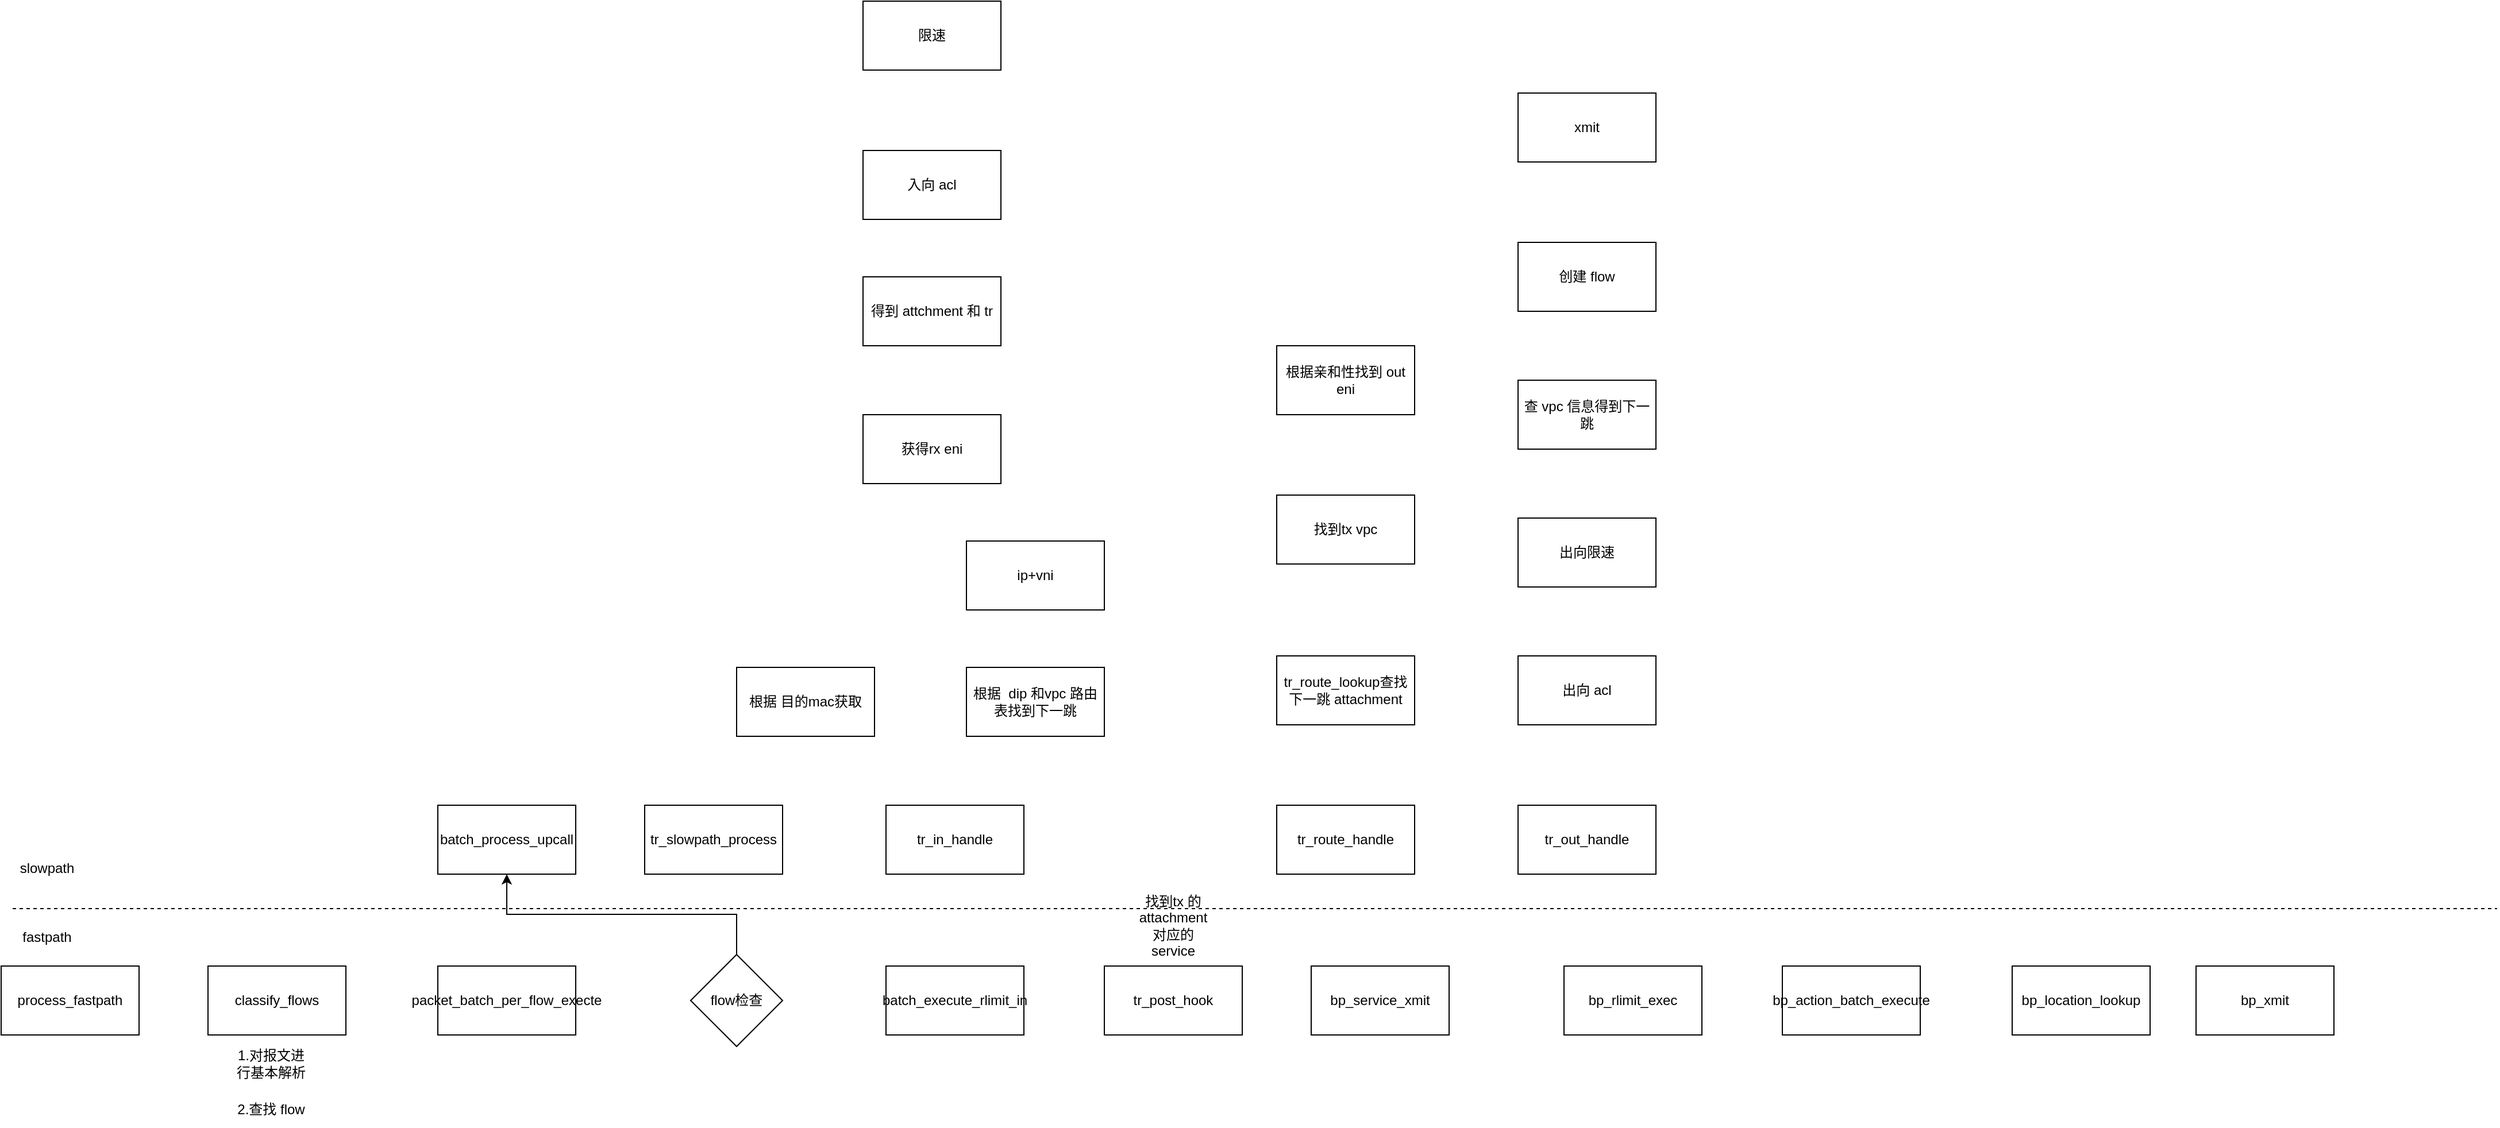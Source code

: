<mxfile version="21.5.0" type="github">
  <diagram name="第 1 页" id="87Yfs_Ntz_JQIKTqwcT3">
    <mxGraphModel dx="1187" dy="710" grid="1" gridSize="10" guides="1" tooltips="1" connect="1" arrows="1" fold="1" page="1" pageScale="1" pageWidth="3300" pageHeight="4681" math="0" shadow="0">
      <root>
        <mxCell id="0" />
        <mxCell id="1" parent="0" />
        <mxCell id="91VsN9PyEfKSXGo8g_rL-1" value="process_fastpath" style="rounded=0;whiteSpace=wrap;html=1;" vertex="1" parent="1">
          <mxGeometry x="340" y="4310" width="120" height="60" as="geometry" />
        </mxCell>
        <mxCell id="91VsN9PyEfKSXGo8g_rL-2" value="classify_flows" style="rounded=0;whiteSpace=wrap;html=1;" vertex="1" parent="1">
          <mxGeometry x="520" y="4310" width="120" height="60" as="geometry" />
        </mxCell>
        <mxCell id="91VsN9PyEfKSXGo8g_rL-3" value="1.对报文进行基本解析" style="text;html=1;strokeColor=none;fillColor=none;align=center;verticalAlign=middle;whiteSpace=wrap;rounded=0;" vertex="1" parent="1">
          <mxGeometry x="540" y="4380" width="70" height="30" as="geometry" />
        </mxCell>
        <mxCell id="91VsN9PyEfKSXGo8g_rL-4" value="2.查找 flow" style="text;html=1;strokeColor=none;fillColor=none;align=center;verticalAlign=middle;whiteSpace=wrap;rounded=0;" vertex="1" parent="1">
          <mxGeometry x="540" y="4420" width="70" height="30" as="geometry" />
        </mxCell>
        <mxCell id="91VsN9PyEfKSXGo8g_rL-6" value="batch_process_upcall" style="rounded=0;whiteSpace=wrap;html=1;" vertex="1" parent="1">
          <mxGeometry x="720" y="4170" width="120" height="60" as="geometry" />
        </mxCell>
        <mxCell id="91VsN9PyEfKSXGo8g_rL-7" value="packet_batch_per_flow_execte" style="rounded=0;whiteSpace=wrap;html=1;" vertex="1" parent="1">
          <mxGeometry x="720" y="4310" width="120" height="60" as="geometry" />
        </mxCell>
        <mxCell id="91VsN9PyEfKSXGo8g_rL-9" style="edgeStyle=orthogonalEdgeStyle;rounded=0;orthogonalLoop=1;jettySize=auto;html=1;exitX=0.5;exitY=0;exitDx=0;exitDy=0;entryX=0.5;entryY=1;entryDx=0;entryDy=0;" edge="1" parent="1" source="91VsN9PyEfKSXGo8g_rL-8" target="91VsN9PyEfKSXGo8g_rL-6">
          <mxGeometry relative="1" as="geometry" />
        </mxCell>
        <mxCell id="91VsN9PyEfKSXGo8g_rL-8" value="flow检查" style="rhombus;whiteSpace=wrap;html=1;" vertex="1" parent="1">
          <mxGeometry x="940" y="4300" width="80" height="80" as="geometry" />
        </mxCell>
        <mxCell id="91VsN9PyEfKSXGo8g_rL-10" value="batch_execute_rlimit_in" style="rounded=0;whiteSpace=wrap;html=1;" vertex="1" parent="1">
          <mxGeometry x="1110" y="4310" width="120" height="60" as="geometry" />
        </mxCell>
        <mxCell id="91VsN9PyEfKSXGo8g_rL-11" value="tr_post_hook" style="rounded=0;whiteSpace=wrap;html=1;" vertex="1" parent="1">
          <mxGeometry x="1300" y="4310" width="120" height="60" as="geometry" />
        </mxCell>
        <mxCell id="91VsN9PyEfKSXGo8g_rL-12" value="bp_service_xmit" style="rounded=0;whiteSpace=wrap;html=1;" vertex="1" parent="1">
          <mxGeometry x="1480" y="4310" width="120" height="60" as="geometry" />
        </mxCell>
        <mxCell id="91VsN9PyEfKSXGo8g_rL-13" value="bp_rlimit_exec" style="rounded=0;whiteSpace=wrap;html=1;" vertex="1" parent="1">
          <mxGeometry x="1700" y="4310" width="120" height="60" as="geometry" />
        </mxCell>
        <mxCell id="91VsN9PyEfKSXGo8g_rL-14" value="bp_action_batch_execute" style="rounded=0;whiteSpace=wrap;html=1;" vertex="1" parent="1">
          <mxGeometry x="1890" y="4310" width="120" height="60" as="geometry" />
        </mxCell>
        <mxCell id="91VsN9PyEfKSXGo8g_rL-15" value="bp_location_lookup" style="rounded=0;whiteSpace=wrap;html=1;" vertex="1" parent="1">
          <mxGeometry x="2090" y="4310" width="120" height="60" as="geometry" />
        </mxCell>
        <mxCell id="91VsN9PyEfKSXGo8g_rL-16" value="bp_xmit" style="rounded=0;whiteSpace=wrap;html=1;" vertex="1" parent="1">
          <mxGeometry x="2250" y="4310" width="120" height="60" as="geometry" />
        </mxCell>
        <mxCell id="91VsN9PyEfKSXGo8g_rL-17" value="找到tx 的 attachment 对应的 service" style="text;html=1;strokeColor=none;fillColor=none;align=center;verticalAlign=middle;whiteSpace=wrap;rounded=0;" vertex="1" parent="1">
          <mxGeometry x="1330" y="4260" width="60" height="30" as="geometry" />
        </mxCell>
        <mxCell id="91VsN9PyEfKSXGo8g_rL-19" value="tr_slowpath_process" style="rounded=0;whiteSpace=wrap;html=1;" vertex="1" parent="1">
          <mxGeometry x="900" y="4170" width="120" height="60" as="geometry" />
        </mxCell>
        <mxCell id="91VsN9PyEfKSXGo8g_rL-20" value="tr_in_handle" style="rounded=0;whiteSpace=wrap;html=1;" vertex="1" parent="1">
          <mxGeometry x="1110" y="4170" width="120" height="60" as="geometry" />
        </mxCell>
        <mxCell id="91VsN9PyEfKSXGo8g_rL-21" value="tr_route_handle" style="rounded=0;whiteSpace=wrap;html=1;" vertex="1" parent="1">
          <mxGeometry x="1450" y="4170" width="120" height="60" as="geometry" />
        </mxCell>
        <mxCell id="91VsN9PyEfKSXGo8g_rL-22" value="tr_out_handle" style="rounded=0;whiteSpace=wrap;html=1;" vertex="1" parent="1">
          <mxGeometry x="1660" y="4170" width="120" height="60" as="geometry" />
        </mxCell>
        <mxCell id="91VsN9PyEfKSXGo8g_rL-23" value="获得rx eni" style="rounded=0;whiteSpace=wrap;html=1;" vertex="1" parent="1">
          <mxGeometry x="1090" y="3830" width="120" height="60" as="geometry" />
        </mxCell>
        <mxCell id="91VsN9PyEfKSXGo8g_rL-24" value="根据 目的mac获取" style="rounded=0;whiteSpace=wrap;html=1;" vertex="1" parent="1">
          <mxGeometry x="980" y="4050" width="120" height="60" as="geometry" />
        </mxCell>
        <mxCell id="91VsN9PyEfKSXGo8g_rL-25" value="根据&amp;nbsp; dip 和vpc 路由表找到下一跳" style="rounded=0;whiteSpace=wrap;html=1;" vertex="1" parent="1">
          <mxGeometry x="1180" y="4050" width="120" height="60" as="geometry" />
        </mxCell>
        <mxCell id="91VsN9PyEfKSXGo8g_rL-26" value="ip+vni" style="rounded=0;whiteSpace=wrap;html=1;" vertex="1" parent="1">
          <mxGeometry x="1180" y="3940" width="120" height="60" as="geometry" />
        </mxCell>
        <mxCell id="91VsN9PyEfKSXGo8g_rL-27" value="得到 attchment 和 tr" style="rounded=0;whiteSpace=wrap;html=1;" vertex="1" parent="1">
          <mxGeometry x="1090" y="3710" width="120" height="60" as="geometry" />
        </mxCell>
        <mxCell id="91VsN9PyEfKSXGo8g_rL-28" value="入向 acl" style="rounded=0;whiteSpace=wrap;html=1;" vertex="1" parent="1">
          <mxGeometry x="1090" y="3600" width="120" height="60" as="geometry" />
        </mxCell>
        <mxCell id="91VsN9PyEfKSXGo8g_rL-29" value="限速" style="rounded=0;whiteSpace=wrap;html=1;" vertex="1" parent="1">
          <mxGeometry x="1090" y="3470" width="120" height="60" as="geometry" />
        </mxCell>
        <mxCell id="91VsN9PyEfKSXGo8g_rL-30" value="tr_route_lookup查找下一跳 attachment" style="rounded=0;whiteSpace=wrap;html=1;" vertex="1" parent="1">
          <mxGeometry x="1450" y="4040" width="120" height="60" as="geometry" />
        </mxCell>
        <mxCell id="91VsN9PyEfKSXGo8g_rL-31" value="找到tx vpc" style="rounded=0;whiteSpace=wrap;html=1;" vertex="1" parent="1">
          <mxGeometry x="1450" y="3900" width="120" height="60" as="geometry" />
        </mxCell>
        <mxCell id="91VsN9PyEfKSXGo8g_rL-32" value="根据亲和性找到 out eni" style="rounded=0;whiteSpace=wrap;html=1;" vertex="1" parent="1">
          <mxGeometry x="1450" y="3770" width="120" height="60" as="geometry" />
        </mxCell>
        <mxCell id="91VsN9PyEfKSXGo8g_rL-33" value="出向 acl" style="rounded=0;whiteSpace=wrap;html=1;" vertex="1" parent="1">
          <mxGeometry x="1660" y="4040" width="120" height="60" as="geometry" />
        </mxCell>
        <mxCell id="91VsN9PyEfKSXGo8g_rL-34" value="出向限速" style="rounded=0;whiteSpace=wrap;html=1;" vertex="1" parent="1">
          <mxGeometry x="1660" y="3920" width="120" height="60" as="geometry" />
        </mxCell>
        <mxCell id="91VsN9PyEfKSXGo8g_rL-35" value="查 vpc 信息得到下一跳" style="rounded=0;whiteSpace=wrap;html=1;" vertex="1" parent="1">
          <mxGeometry x="1660" y="3800" width="120" height="60" as="geometry" />
        </mxCell>
        <mxCell id="91VsN9PyEfKSXGo8g_rL-36" value="创建 flow" style="rounded=0;whiteSpace=wrap;html=1;" vertex="1" parent="1">
          <mxGeometry x="1660" y="3680" width="120" height="60" as="geometry" />
        </mxCell>
        <mxCell id="91VsN9PyEfKSXGo8g_rL-37" value="xmit" style="rounded=0;whiteSpace=wrap;html=1;" vertex="1" parent="1">
          <mxGeometry x="1660" y="3550" width="120" height="60" as="geometry" />
        </mxCell>
        <mxCell id="91VsN9PyEfKSXGo8g_rL-38" value="" style="endArrow=none;dashed=1;html=1;rounded=0;" edge="1" parent="1">
          <mxGeometry width="50" height="50" relative="1" as="geometry">
            <mxPoint x="350" y="4260" as="sourcePoint" />
            <mxPoint x="2512" y="4260" as="targetPoint" />
          </mxGeometry>
        </mxCell>
        <mxCell id="91VsN9PyEfKSXGo8g_rL-39" value="slowpath" style="text;html=1;strokeColor=none;fillColor=none;align=center;verticalAlign=middle;whiteSpace=wrap;rounded=0;" vertex="1" parent="1">
          <mxGeometry x="350" y="4210" width="60" height="30" as="geometry" />
        </mxCell>
        <mxCell id="91VsN9PyEfKSXGo8g_rL-40" value="fastpath" style="text;html=1;strokeColor=none;fillColor=none;align=center;verticalAlign=middle;whiteSpace=wrap;rounded=0;" vertex="1" parent="1">
          <mxGeometry x="350" y="4270" width="60" height="30" as="geometry" />
        </mxCell>
      </root>
    </mxGraphModel>
  </diagram>
</mxfile>
